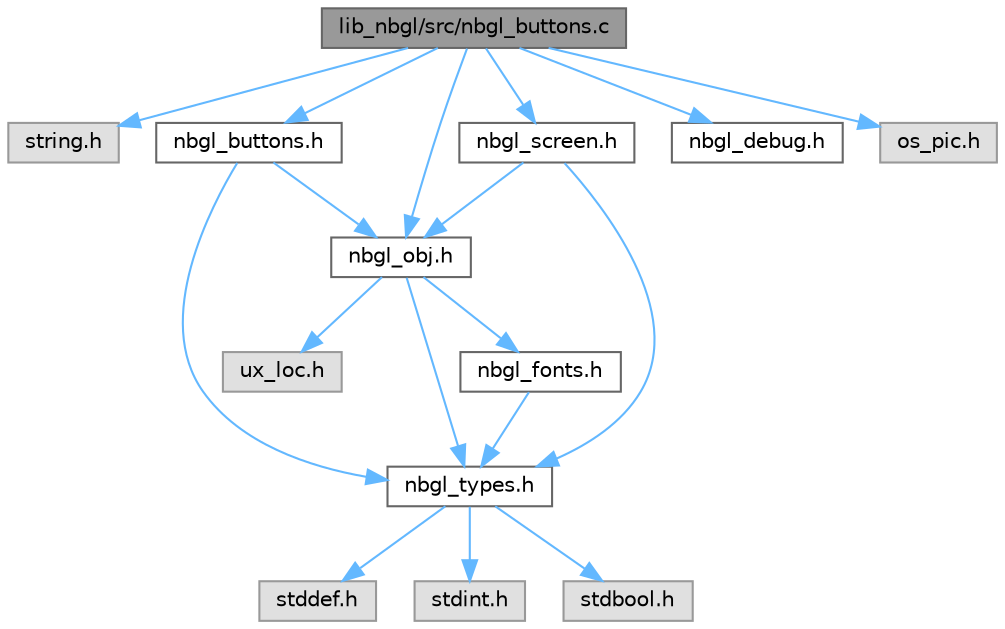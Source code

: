 digraph "lib_nbgl/src/nbgl_buttons.c"
{
 // LATEX_PDF_SIZE
  bgcolor="transparent";
  edge [fontname=Helvetica,fontsize=10,labelfontname=Helvetica,labelfontsize=10];
  node [fontname=Helvetica,fontsize=10,shape=box,height=0.2,width=0.4];
  Node1 [label="lib_nbgl/src/nbgl_buttons.c",height=0.2,width=0.4,color="gray40", fillcolor="grey60", style="filled", fontcolor="black",tooltip=" "];
  Node1 -> Node2 [color="steelblue1",style="solid"];
  Node2 [label="string.h",height=0.2,width=0.4,color="grey60", fillcolor="#E0E0E0", style="filled",tooltip=" "];
  Node1 -> Node3 [color="steelblue1",style="solid"];
  Node3 [label="nbgl_obj.h",height=0.2,width=0.4,color="grey40", fillcolor="white", style="filled",URL="$nbgl__obj_8h.html",tooltip="API to draw all basic graphic objects."];
  Node3 -> Node4 [color="steelblue1",style="solid"];
  Node4 [label="nbgl_types.h",height=0.2,width=0.4,color="grey40", fillcolor="white", style="filled",URL="$nbgl__types_8h.html",tooltip="common types for Graphical Library"];
  Node4 -> Node5 [color="steelblue1",style="solid"];
  Node5 [label="stddef.h",height=0.2,width=0.4,color="grey60", fillcolor="#E0E0E0", style="filled",tooltip=" "];
  Node4 -> Node6 [color="steelblue1",style="solid"];
  Node6 [label="stdint.h",height=0.2,width=0.4,color="grey60", fillcolor="#E0E0E0", style="filled",tooltip=" "];
  Node4 -> Node7 [color="steelblue1",style="solid"];
  Node7 [label="stdbool.h",height=0.2,width=0.4,color="grey60", fillcolor="#E0E0E0", style="filled",tooltip=" "];
  Node3 -> Node8 [color="steelblue1",style="solid"];
  Node8 [label="nbgl_fonts.h",height=0.2,width=0.4,color="grey40", fillcolor="white", style="filled",URL="$nbgl__fonts_8h.html",tooltip=" "];
  Node8 -> Node4 [color="steelblue1",style="solid"];
  Node3 -> Node9 [color="steelblue1",style="solid"];
  Node9 [label="ux_loc.h",height=0.2,width=0.4,color="grey60", fillcolor="#E0E0E0", style="filled",tooltip=" "];
  Node1 -> Node10 [color="steelblue1",style="solid"];
  Node10 [label="nbgl_debug.h",height=0.2,width=0.4,color="grey40", fillcolor="white", style="filled",URL="$nbgl__debug_8h.html",tooltip="debug traces management"];
  Node1 -> Node11 [color="steelblue1",style="solid"];
  Node11 [label="nbgl_buttons.h",height=0.2,width=0.4,color="grey40", fillcolor="white", style="filled",URL="$nbgl__buttons_8h.html",tooltip=" "];
  Node11 -> Node4 [color="steelblue1",style="solid"];
  Node11 -> Node3 [color="steelblue1",style="solid"];
  Node1 -> Node12 [color="steelblue1",style="solid"];
  Node12 [label="nbgl_screen.h",height=0.2,width=0.4,color="grey40", fillcolor="white", style="filled",URL="$nbgl__screen_8h.html",tooltip="API to manage screens."];
  Node12 -> Node4 [color="steelblue1",style="solid"];
  Node12 -> Node3 [color="steelblue1",style="solid"];
  Node1 -> Node13 [color="steelblue1",style="solid"];
  Node13 [label="os_pic.h",height=0.2,width=0.4,color="grey60", fillcolor="#E0E0E0", style="filled",tooltip=" "];
}
